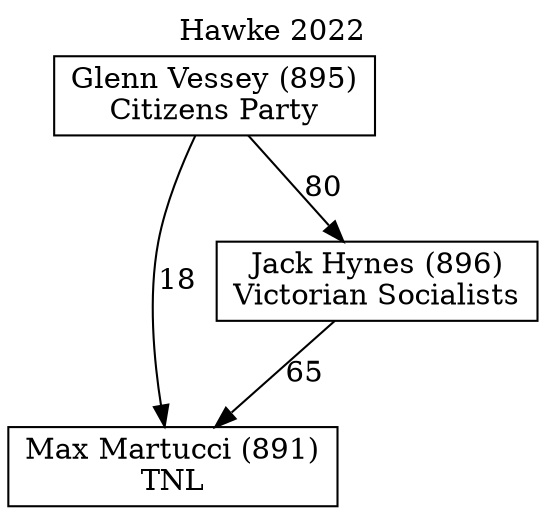 // House preference flow
digraph "Max Martucci (891)_Hawke_2022" {
	graph [label="Hawke 2022" labelloc=t mclimit=10]
	node [shape=box]
	"Glenn Vessey (895)" [label="Glenn Vessey (895)
Citizens Party"]
	"Max Martucci (891)" [label="Max Martucci (891)
TNL"]
	"Jack Hynes (896)" [label="Jack Hynes (896)
Victorian Socialists"]
	"Glenn Vessey (895)" -> "Max Martucci (891)" [label=18]
	"Glenn Vessey (895)" -> "Jack Hynes (896)" [label=80]
	"Jack Hynes (896)" -> "Max Martucci (891)" [label=65]
}

